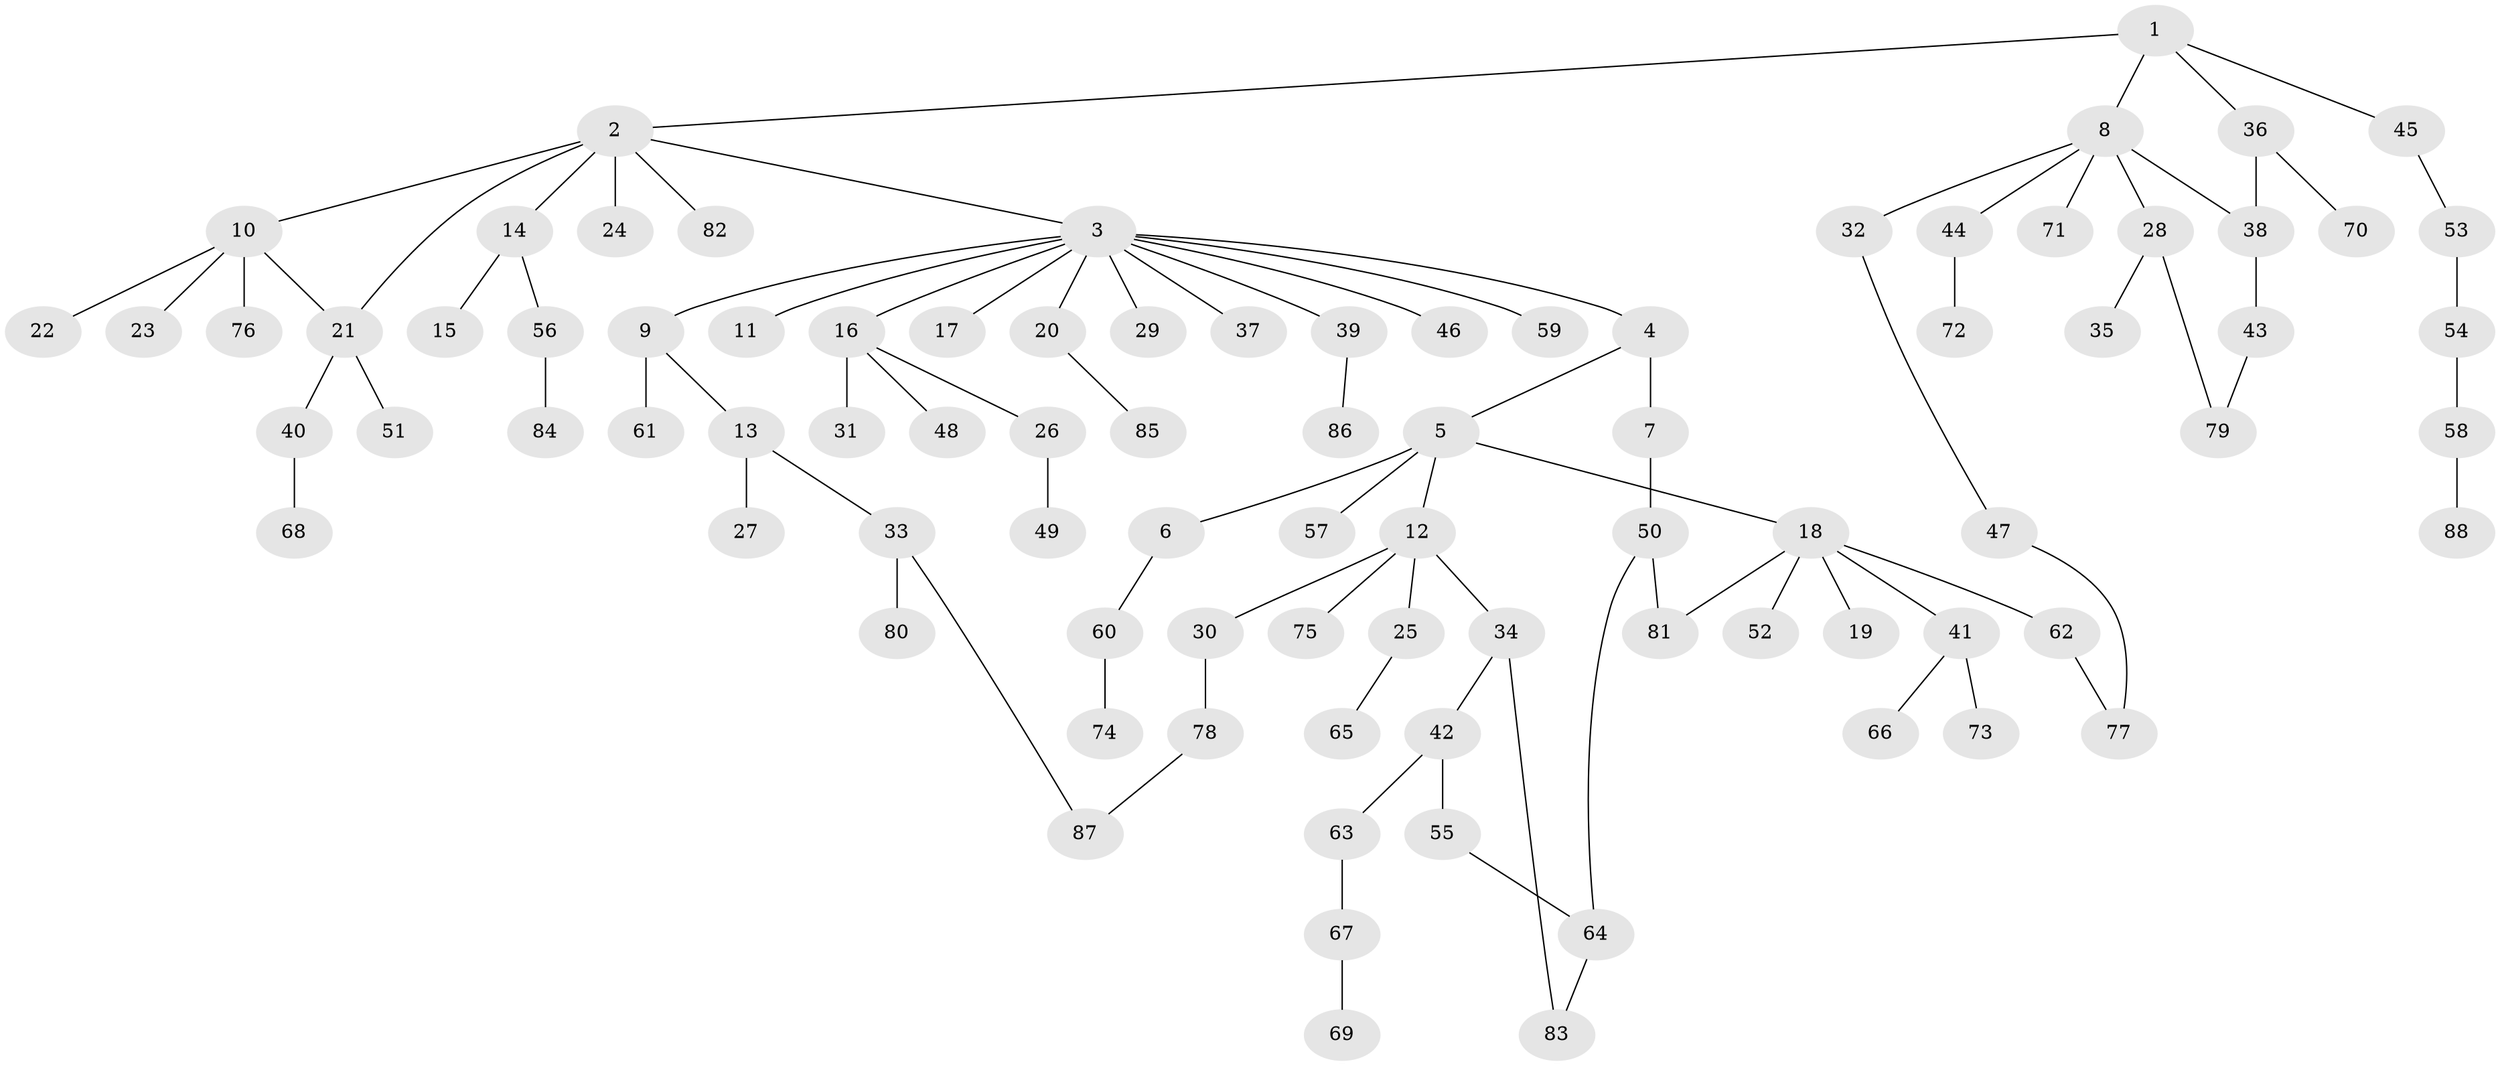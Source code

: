// coarse degree distribution, {2: 0.19444444444444445, 1: 0.5, 5: 0.05555555555555555, 3: 0.1111111111111111, 4: 0.1111111111111111, 10: 0.027777777777777776}
// Generated by graph-tools (version 1.1) at 2025/36/03/04/25 23:36:02]
// undirected, 88 vertices, 95 edges
graph export_dot {
  node [color=gray90,style=filled];
  1;
  2;
  3;
  4;
  5;
  6;
  7;
  8;
  9;
  10;
  11;
  12;
  13;
  14;
  15;
  16;
  17;
  18;
  19;
  20;
  21;
  22;
  23;
  24;
  25;
  26;
  27;
  28;
  29;
  30;
  31;
  32;
  33;
  34;
  35;
  36;
  37;
  38;
  39;
  40;
  41;
  42;
  43;
  44;
  45;
  46;
  47;
  48;
  49;
  50;
  51;
  52;
  53;
  54;
  55;
  56;
  57;
  58;
  59;
  60;
  61;
  62;
  63;
  64;
  65;
  66;
  67;
  68;
  69;
  70;
  71;
  72;
  73;
  74;
  75;
  76;
  77;
  78;
  79;
  80;
  81;
  82;
  83;
  84;
  85;
  86;
  87;
  88;
  1 -- 2;
  1 -- 8;
  1 -- 36;
  1 -- 45;
  2 -- 3;
  2 -- 10;
  2 -- 14;
  2 -- 24;
  2 -- 82;
  2 -- 21;
  3 -- 4;
  3 -- 9;
  3 -- 11;
  3 -- 16;
  3 -- 17;
  3 -- 20;
  3 -- 29;
  3 -- 37;
  3 -- 39;
  3 -- 46;
  3 -- 59;
  4 -- 5;
  4 -- 7;
  5 -- 6;
  5 -- 12;
  5 -- 18;
  5 -- 57;
  6 -- 60;
  7 -- 50;
  8 -- 28;
  8 -- 32;
  8 -- 38;
  8 -- 44;
  8 -- 71;
  9 -- 13;
  9 -- 61;
  10 -- 21;
  10 -- 22;
  10 -- 23;
  10 -- 76;
  12 -- 25;
  12 -- 30;
  12 -- 34;
  12 -- 75;
  13 -- 27;
  13 -- 33;
  14 -- 15;
  14 -- 56;
  16 -- 26;
  16 -- 31;
  16 -- 48;
  18 -- 19;
  18 -- 41;
  18 -- 52;
  18 -- 62;
  18 -- 81;
  20 -- 85;
  21 -- 40;
  21 -- 51;
  25 -- 65;
  26 -- 49;
  28 -- 35;
  28 -- 79;
  30 -- 78;
  32 -- 47;
  33 -- 80;
  33 -- 87;
  34 -- 42;
  34 -- 83;
  36 -- 70;
  36 -- 38;
  38 -- 43;
  39 -- 86;
  40 -- 68;
  41 -- 66;
  41 -- 73;
  42 -- 55;
  42 -- 63;
  43 -- 79;
  44 -- 72;
  45 -- 53;
  47 -- 77;
  50 -- 81;
  50 -- 64;
  53 -- 54;
  54 -- 58;
  55 -- 64;
  56 -- 84;
  58 -- 88;
  60 -- 74;
  62 -- 77;
  63 -- 67;
  64 -- 83;
  67 -- 69;
  78 -- 87;
}
